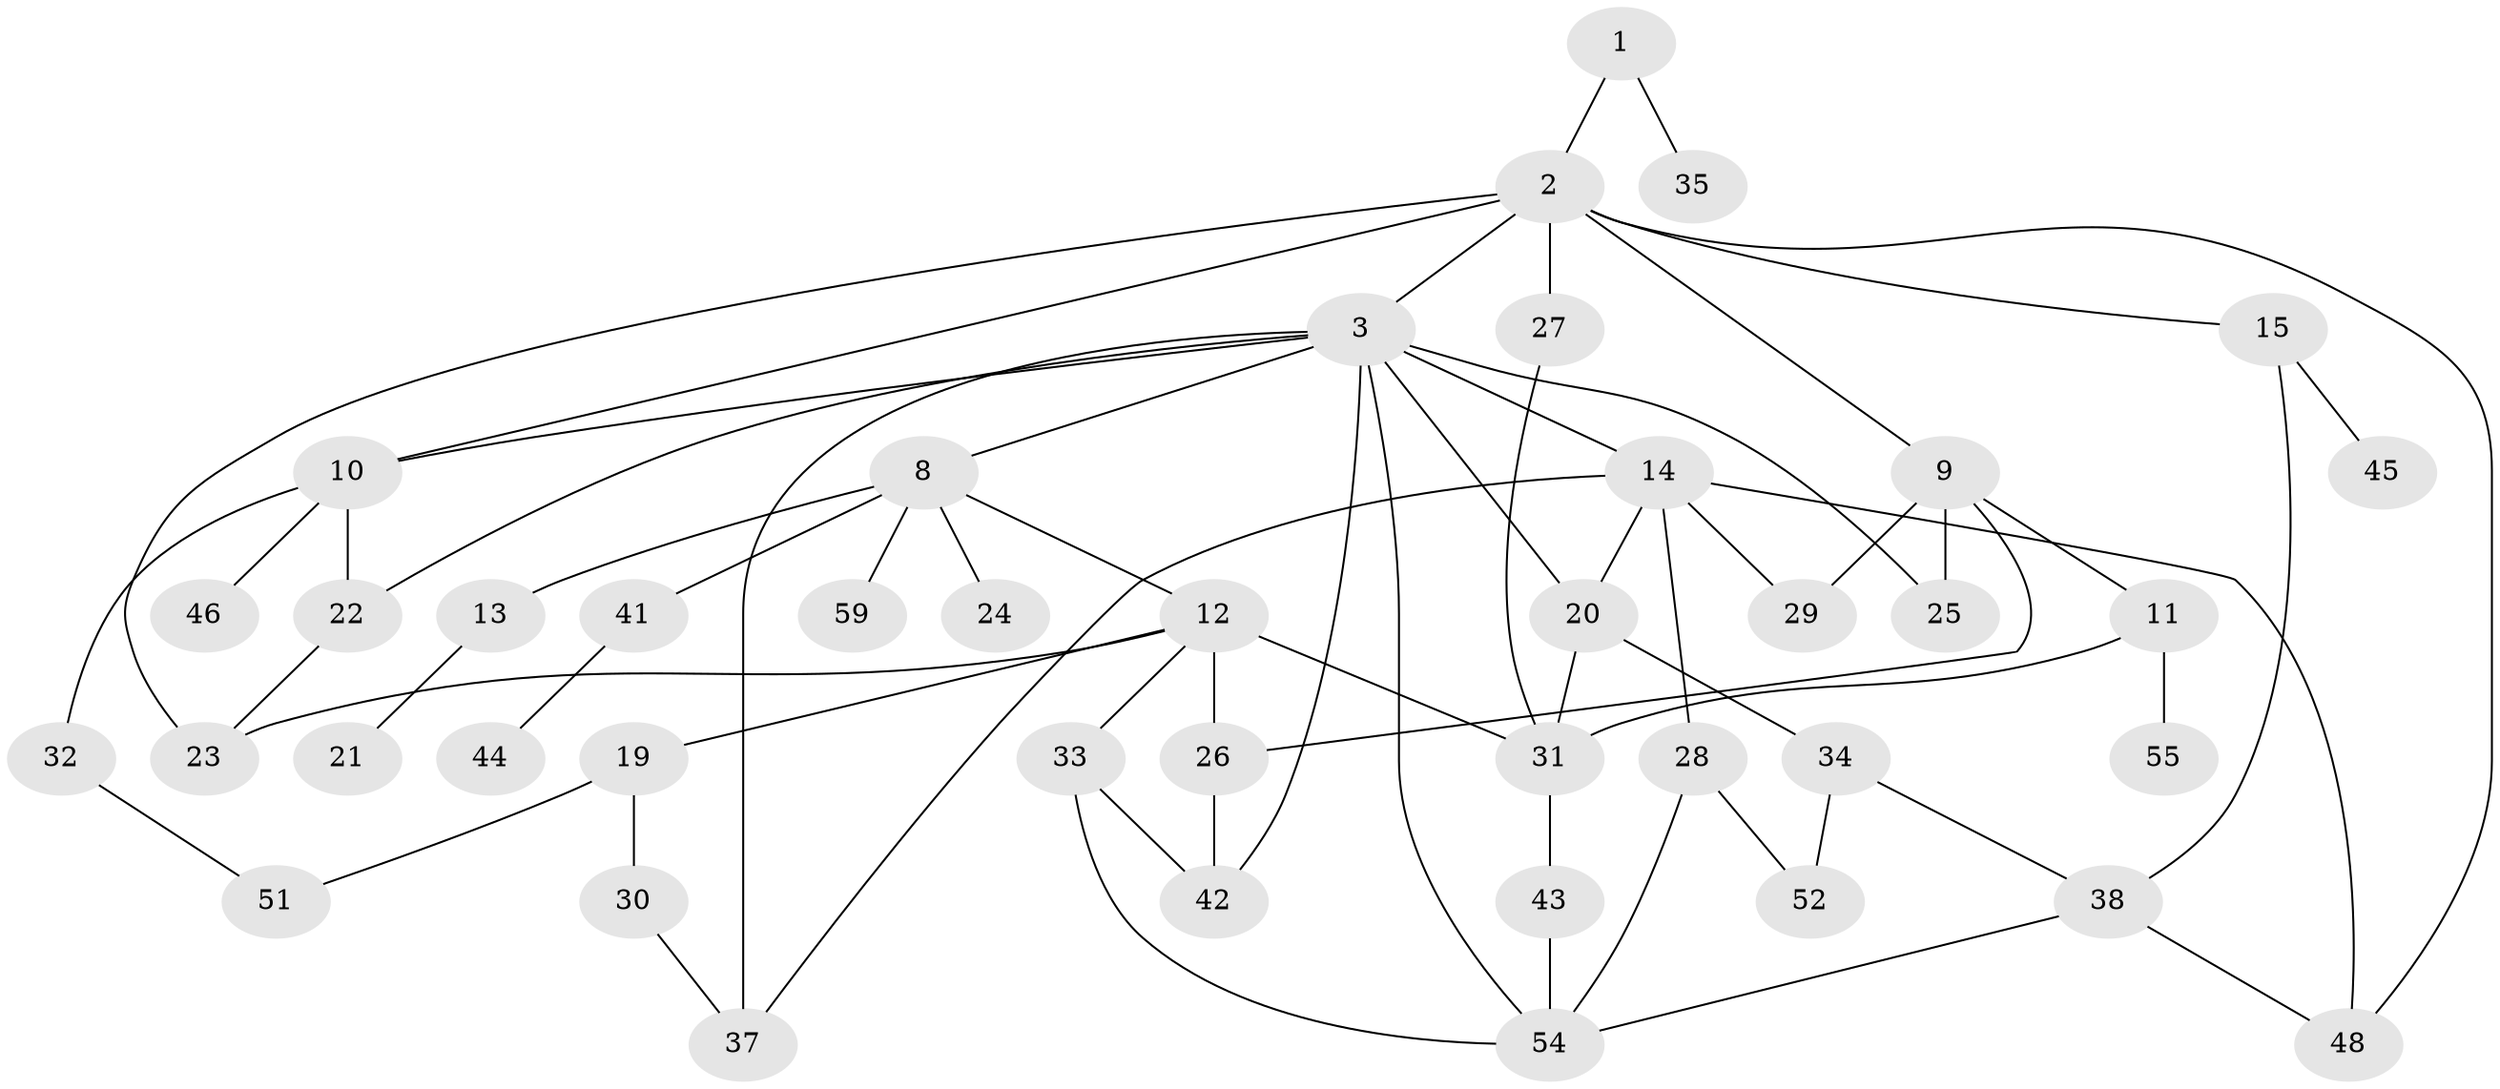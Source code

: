 // original degree distribution, {3: 0.29508196721311475, 5: 0.09836065573770492, 7: 0.01639344262295082, 4: 0.13114754098360656, 6: 0.03278688524590164, 2: 0.21311475409836064, 1: 0.21311475409836064}
// Generated by graph-tools (version 1.1) at 2025/17/03/04/25 18:17:14]
// undirected, 42 vertices, 65 edges
graph export_dot {
graph [start="1"]
  node [color=gray90,style=filled];
  1 [super="+18"];
  2 [super="+7"];
  3 [super="+4+5+6"];
  8;
  9 [super="+39"];
  10 [super="+36"];
  11;
  12 [super="+56"];
  13;
  14 [super="+17"];
  15;
  19;
  20 [super="+47"];
  21;
  22;
  23;
  24;
  25;
  26;
  27;
  28;
  29;
  30;
  31;
  32;
  33;
  34;
  35;
  37;
  38;
  41;
  42;
  43 [super="+60"];
  44;
  45;
  46;
  48 [super="+58"];
  51;
  52;
  54;
  55;
  59;
  1 -- 2;
  1 -- 35;
  2 -- 3;
  2 -- 15;
  2 -- 23;
  2 -- 9;
  2 -- 10;
  2 -- 27;
  2 -- 48;
  3 -- 8;
  3 -- 37 [weight=2];
  3 -- 42;
  3 -- 10;
  3 -- 54;
  3 -- 25;
  3 -- 14 [weight=2];
  3 -- 22;
  3 -- 20;
  8 -- 12;
  8 -- 13;
  8 -- 24;
  8 -- 41;
  8 -- 59;
  9 -- 11;
  9 -- 25;
  9 -- 26;
  9 -- 29;
  10 -- 32;
  10 -- 46;
  10 -- 22;
  11 -- 31;
  11 -- 55;
  12 -- 19;
  12 -- 26;
  12 -- 33;
  12 -- 23;
  12 -- 31;
  13 -- 21;
  14 -- 20;
  14 -- 37;
  14 -- 48;
  14 -- 28;
  14 -- 29;
  15 -- 38;
  15 -- 45;
  19 -- 30;
  19 -- 51;
  20 -- 34;
  20 -- 31 [weight=2];
  22 -- 23;
  26 -- 42;
  27 -- 31;
  28 -- 52;
  28 -- 54;
  30 -- 37;
  31 -- 43;
  32 -- 51;
  33 -- 54;
  33 -- 42;
  34 -- 52;
  34 -- 38;
  38 -- 54;
  38 -- 48;
  41 -- 44;
  43 -- 54;
}
